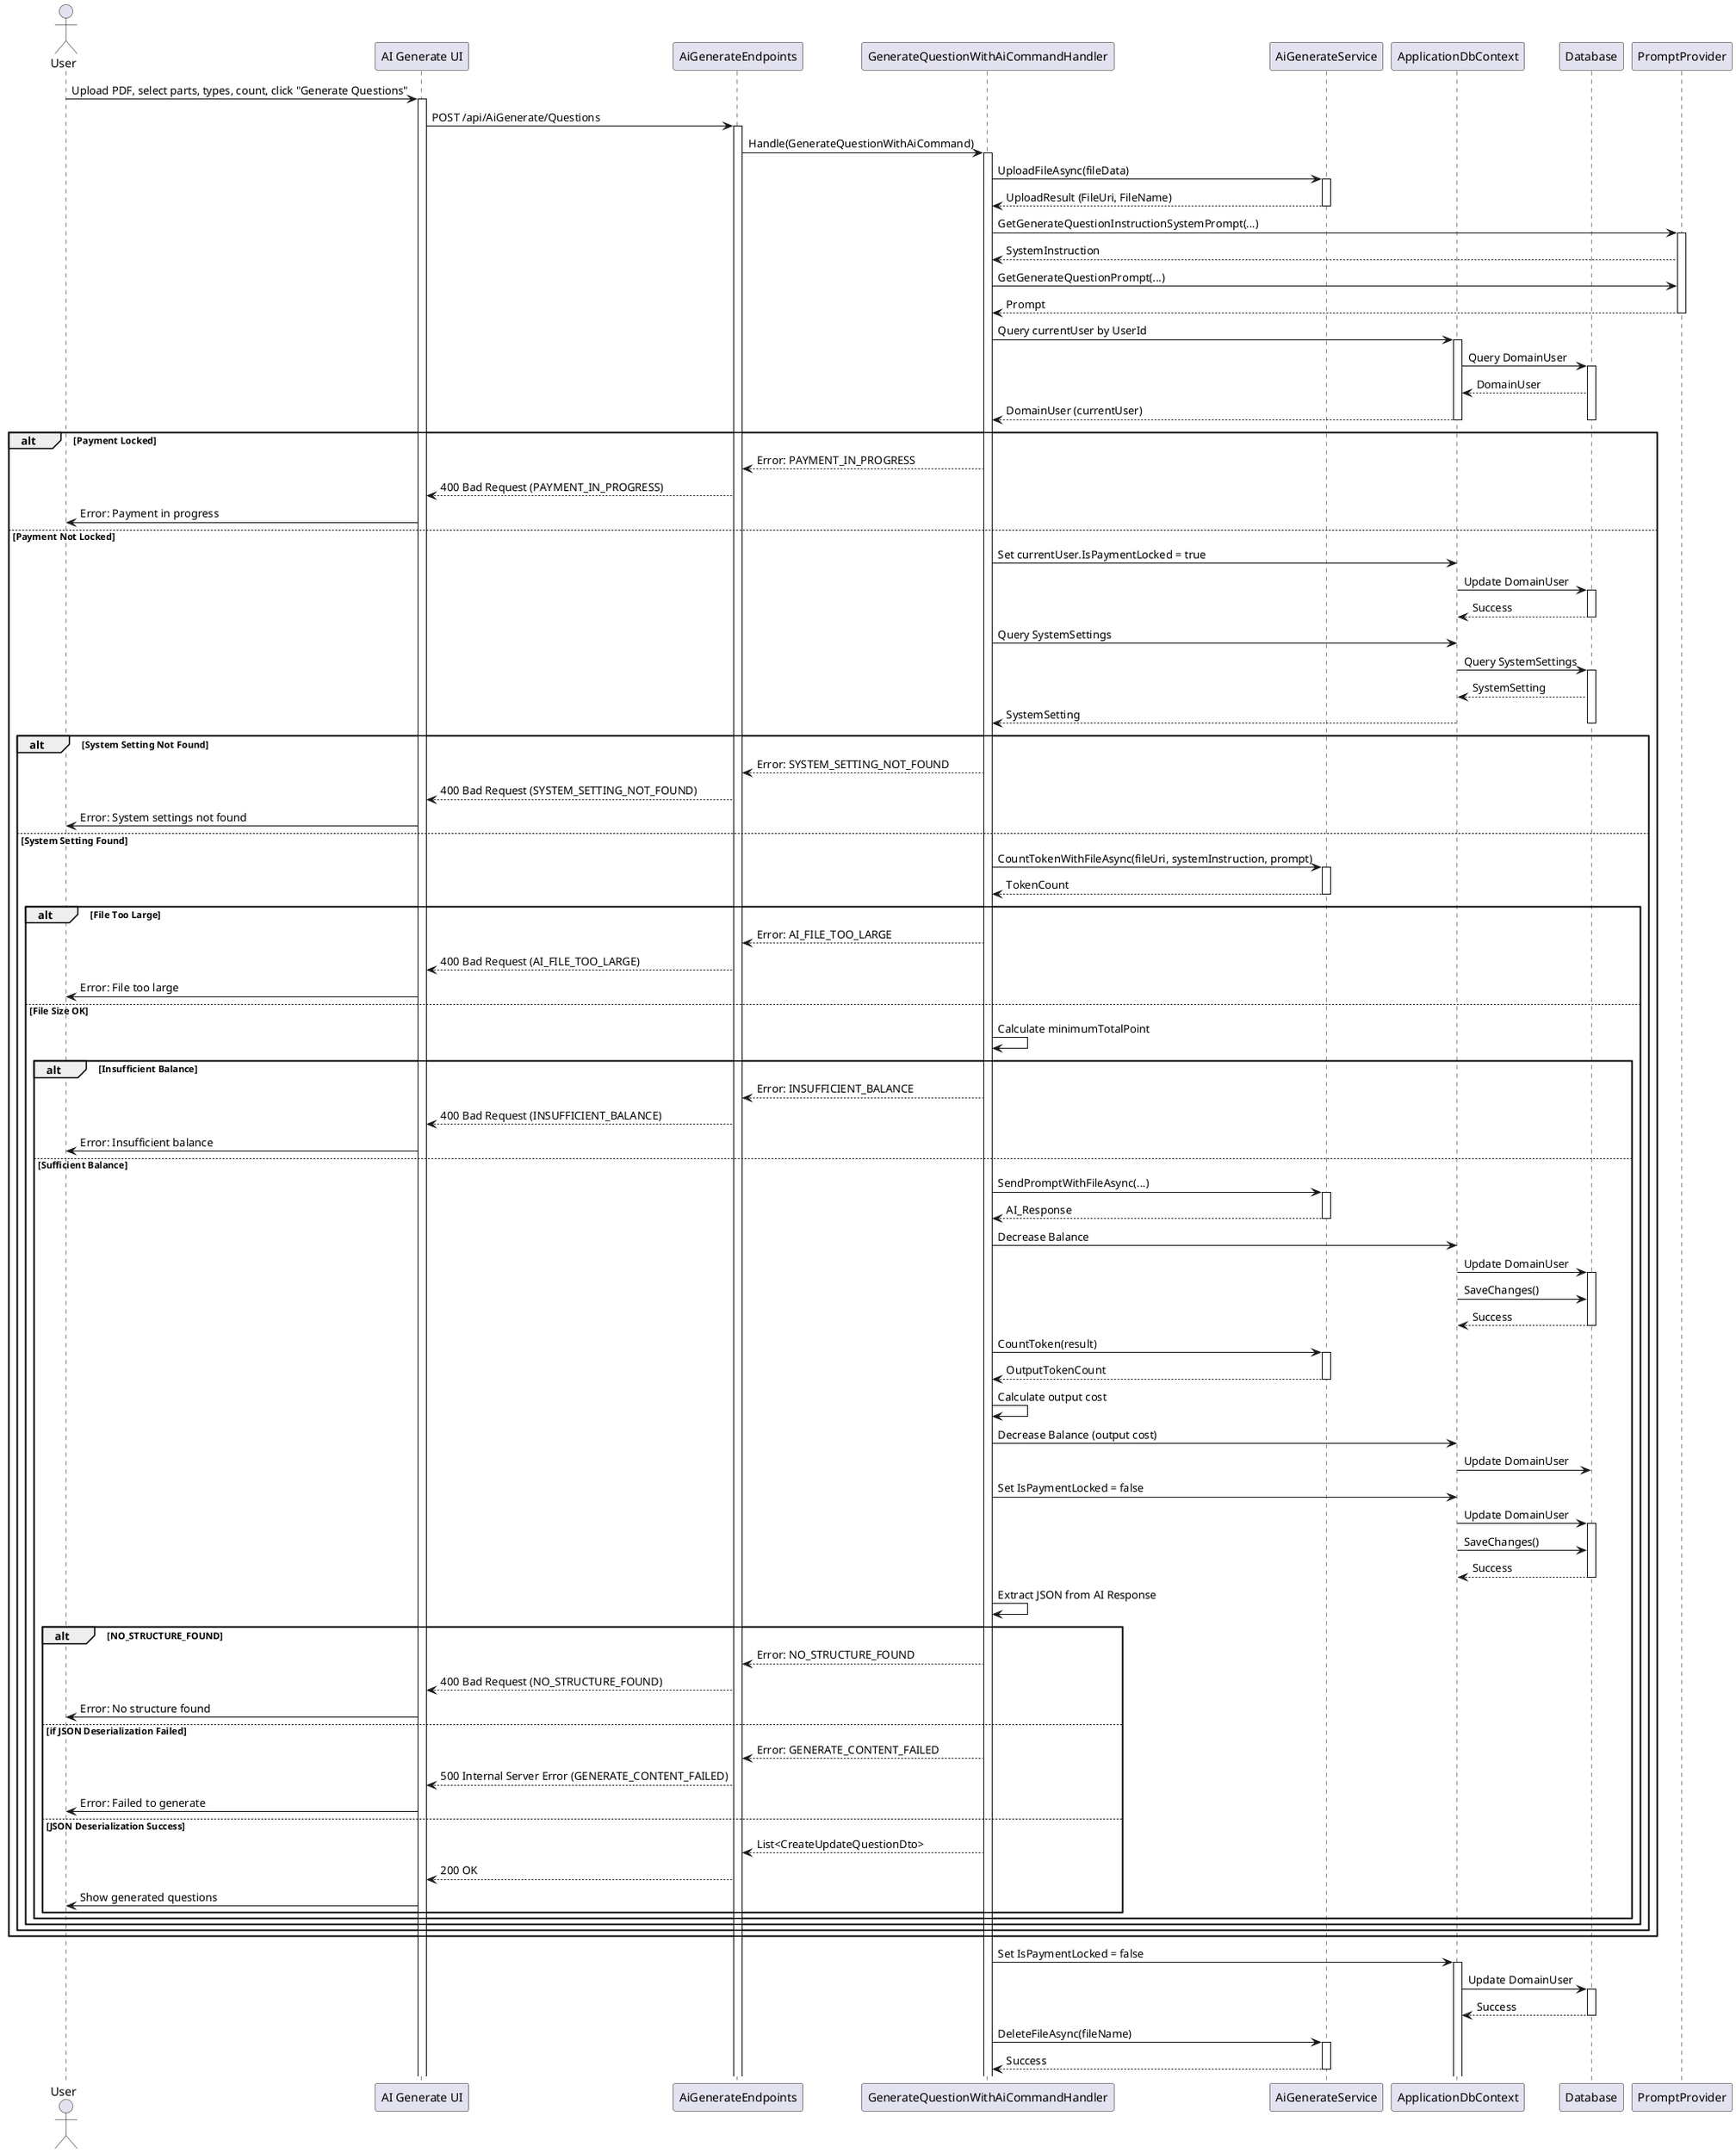 @startuml
actor User
participant "AI Generate UI" as UI
participant AiGenerateEndpoints
participant GenerateQuestionWithAiCommandHandler as Handler
participant AiGenerateService
participant ApplicationDbContext
participant Database
participant PromptProvider

User -> UI : Upload PDF, select parts, types, count, click "Generate Questions"
activate UI
UI -> AiGenerateEndpoints : POST /api/AiGenerate/Questions
activate AiGenerateEndpoints
AiGenerateEndpoints -> Handler : Handle(GenerateQuestionWithAiCommand)
activate Handler
Handler -> AiGenerateService : UploadFileAsync(fileData)
activate AiGenerateService
AiGenerateService --> Handler : UploadResult (FileUri, FileName)
deactivate AiGenerateService
Handler -> PromptProvider : GetGenerateQuestionInstructionSystemPrompt(...)
activate PromptProvider
PromptProvider --> Handler : SystemInstruction
Handler -> PromptProvider : GetGenerateQuestionPrompt(...)
PromptProvider --> Handler : Prompt
deactivate PromptProvider
Handler -> ApplicationDbContext : Query currentUser by UserId
activate ApplicationDbContext
ApplicationDbContext -> Database : Query DomainUser
activate Database
Database --> ApplicationDbContext : DomainUser
ApplicationDbContext --> Handler : DomainUser (currentUser)
deactivate Database
deactivate ApplicationDbContext

alt Payment Locked
    Handler --> AiGenerateEndpoints : Error: PAYMENT_IN_PROGRESS
    AiGenerateEndpoints --> UI : 400 Bad Request (PAYMENT_IN_PROGRESS)
    UI -> User : Error: Payment in progress
else Payment Not Locked
    Handler -> ApplicationDbContext : Set currentUser.IsPaymentLocked = true
    ApplicationDbContext -> Database : Update DomainUser
    activate Database
    Database --> ApplicationDbContext : Success
    deactivate Database
    Handler -> ApplicationDbContext : Query SystemSettings
    ApplicationDbContext -> Database : Query SystemSettings
    activate Database
    Database --> ApplicationDbContext : SystemSetting
    ApplicationDbContext --> Handler : SystemSetting
    deactivate Database

    alt System Setting Not Found
        Handler --> AiGenerateEndpoints : Error: SYSTEM_SETTING_NOT_FOUND
        AiGenerateEndpoints --> UI : 400 Bad Request (SYSTEM_SETTING_NOT_FOUND)
        UI -> User : Error: System settings not found
    else System Setting Found
        Handler -> AiGenerateService : CountTokenWithFileAsync(fileUri, systemInstruction, prompt)
        activate AiGenerateService
        AiGenerateService --> Handler : TokenCount
        deactivate AiGenerateService

        alt File Too Large
            Handler --> AiGenerateEndpoints : Error: AI_FILE_TOO_LARGE
            AiGenerateEndpoints --> UI : 400 Bad Request (AI_FILE_TOO_LARGE)
            UI -> User : Error: File too large
        else File Size OK
            Handler -> Handler : Calculate minimumTotalPoint

            alt Insufficient Balance
                Handler --> AiGenerateEndpoints : Error: INSUFFICIENT_BALANCE
                AiGenerateEndpoints --> UI : 400 Bad Request (INSUFFICIENT_BALANCE)
                UI -> User : Error: Insufficient balance
            else Sufficient Balance
                Handler -> AiGenerateService : SendPromptWithFileAsync(...)
                activate AiGenerateService
                AiGenerateService --> Handler : AI_Response
                deactivate AiGenerateService
                Handler -> ApplicationDbContext : Decrease Balance
                ApplicationDbContext -> Database : Update DomainUser
                activate Database
                ApplicationDbContext -> Database : SaveChanges()
                Database --> ApplicationDbContext : Success
                deactivate Database

                Handler -> AiGenerateService : CountToken(result)
                activate AiGenerateService
                AiGenerateService --> Handler : OutputTokenCount
                deactivate AiGenerateService

                Handler -> Handler : Calculate output cost
                Handler -> ApplicationDbContext : Decrease Balance (output cost)
                ApplicationDbContext -> Database : Update DomainUser
                Handler -> ApplicationDbContext : Set IsPaymentLocked = false
                ApplicationDbContext -> Database : Update DomainUser
                activate Database
                ApplicationDbContext -> Database : SaveChanges()
                Database --> ApplicationDbContext : Success
                deactivate Database

                Handler -> Handler : Extract JSON from AI Response
                alt NO_STRUCTURE_FOUND
                    Handler --> AiGenerateEndpoints : Error: NO_STRUCTURE_FOUND
                    AiGenerateEndpoints --> UI : 400 Bad Request (NO_STRUCTURE_FOUND)
                    UI -> User : Error: No structure found
                else if JSON Deserialization Failed
                    Handler --> AiGenerateEndpoints : Error: GENERATE_CONTENT_FAILED
                    AiGenerateEndpoints --> UI : 500 Internal Server Error (GENERATE_CONTENT_FAILED)
                    UI -> User : Error: Failed to generate
                else JSON Deserialization Success
                    Handler --> AiGenerateEndpoints : List<CreateUpdateQuestionDto>
                    AiGenerateEndpoints --> UI : 200 OK
                    UI -> User : Show generated questions
                end
            end
        end
    end
end

Handler -> ApplicationDbContext : Set IsPaymentLocked = false
activate ApplicationDbContext
ApplicationDbContext -> Database : Update DomainUser
activate Database
Database --> ApplicationDbContext : Success
deactivate Database
Handler -> AiGenerateService : DeleteFileAsync(fileName)
activate AiGenerateService
AiGenerateService --> Handler : Success
deactivate AiGenerateService
@enduml
